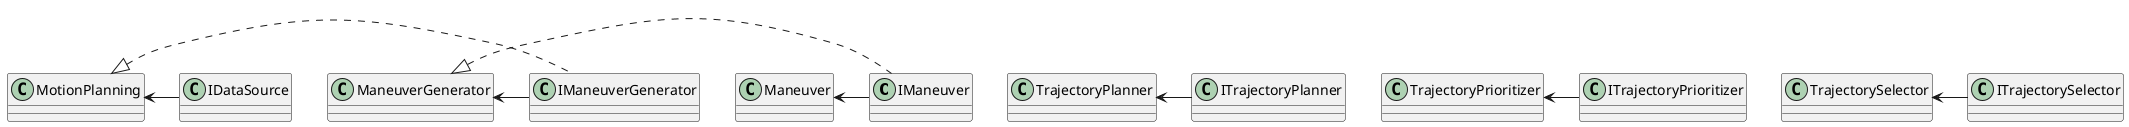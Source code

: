 @startuml
class IManeuver{

}
class IManeuverGenerator {

}
class ITrajectoryPlanner {

}
class ITrajectoryPrioritizer {

}
class ITrajectorySelector {

}
class IDataSource {

}

class MotionPlanning {

}

MotionPlanning <- IDataSource
Maneuver <- IManeuver
ManeuverGenerator <- IManeuverGenerator
TrajectoryPlanner <- ITrajectoryPlanner
TrajectoryPrioritizer <- ITrajectoryPrioritizer
TrajectorySelector <- ITrajectorySelector

MotionPlanning <|. IManeuverGenerator
ManeuverGenerator <|. IManeuver


@enduml
